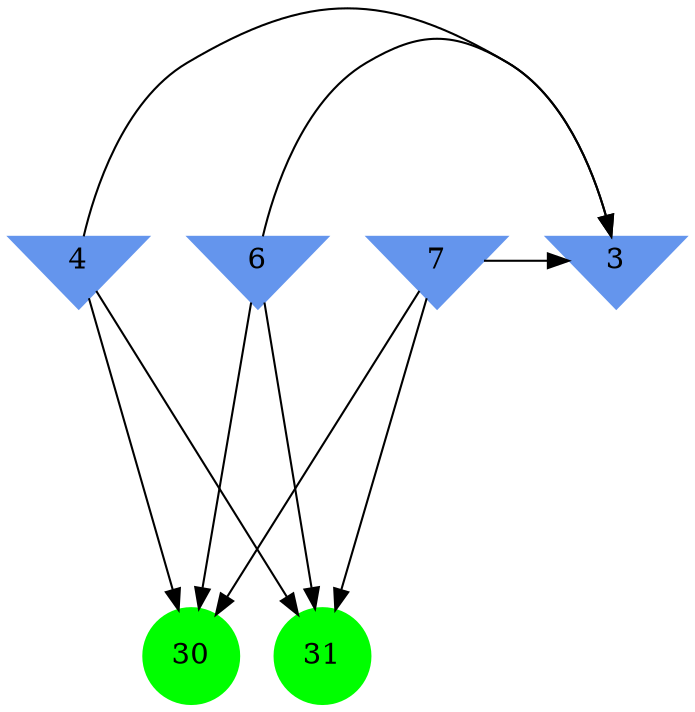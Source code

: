 digraph brain {
	ranksep=2.0;
	3 [shape=invtriangle,style=filled,color=cornflowerblue];
	4 [shape=invtriangle,style=filled,color=cornflowerblue];
	6 [shape=invtriangle,style=filled,color=cornflowerblue];
	7 [shape=invtriangle,style=filled,color=cornflowerblue];
	30 [shape=circle,style=filled,color=green];
	31 [shape=circle,style=filled,color=green];
	4	->	31;
	4	->	3;
	4	->	30;
	7	->	31;
	7	->	3;
	7	->	30;
	6	->	31;
	6	->	3;
	6	->	30;
	{ rank=same; 3; 4; 6; 7; }
	{ rank=same; }
	{ rank=same; 30; 31; }
}
